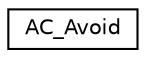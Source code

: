 digraph "Graphical Class Hierarchy"
{
 // INTERACTIVE_SVG=YES
  edge [fontname="Helvetica",fontsize="10",labelfontname="Helvetica",labelfontsize="10"];
  node [fontname="Helvetica",fontsize="10",shape=record];
  rankdir="LR";
  Node1 [label="AC_Avoid",height=0.2,width=0.4,color="black", fillcolor="white", style="filled",URL="$classAC__Avoid.html"];
}
